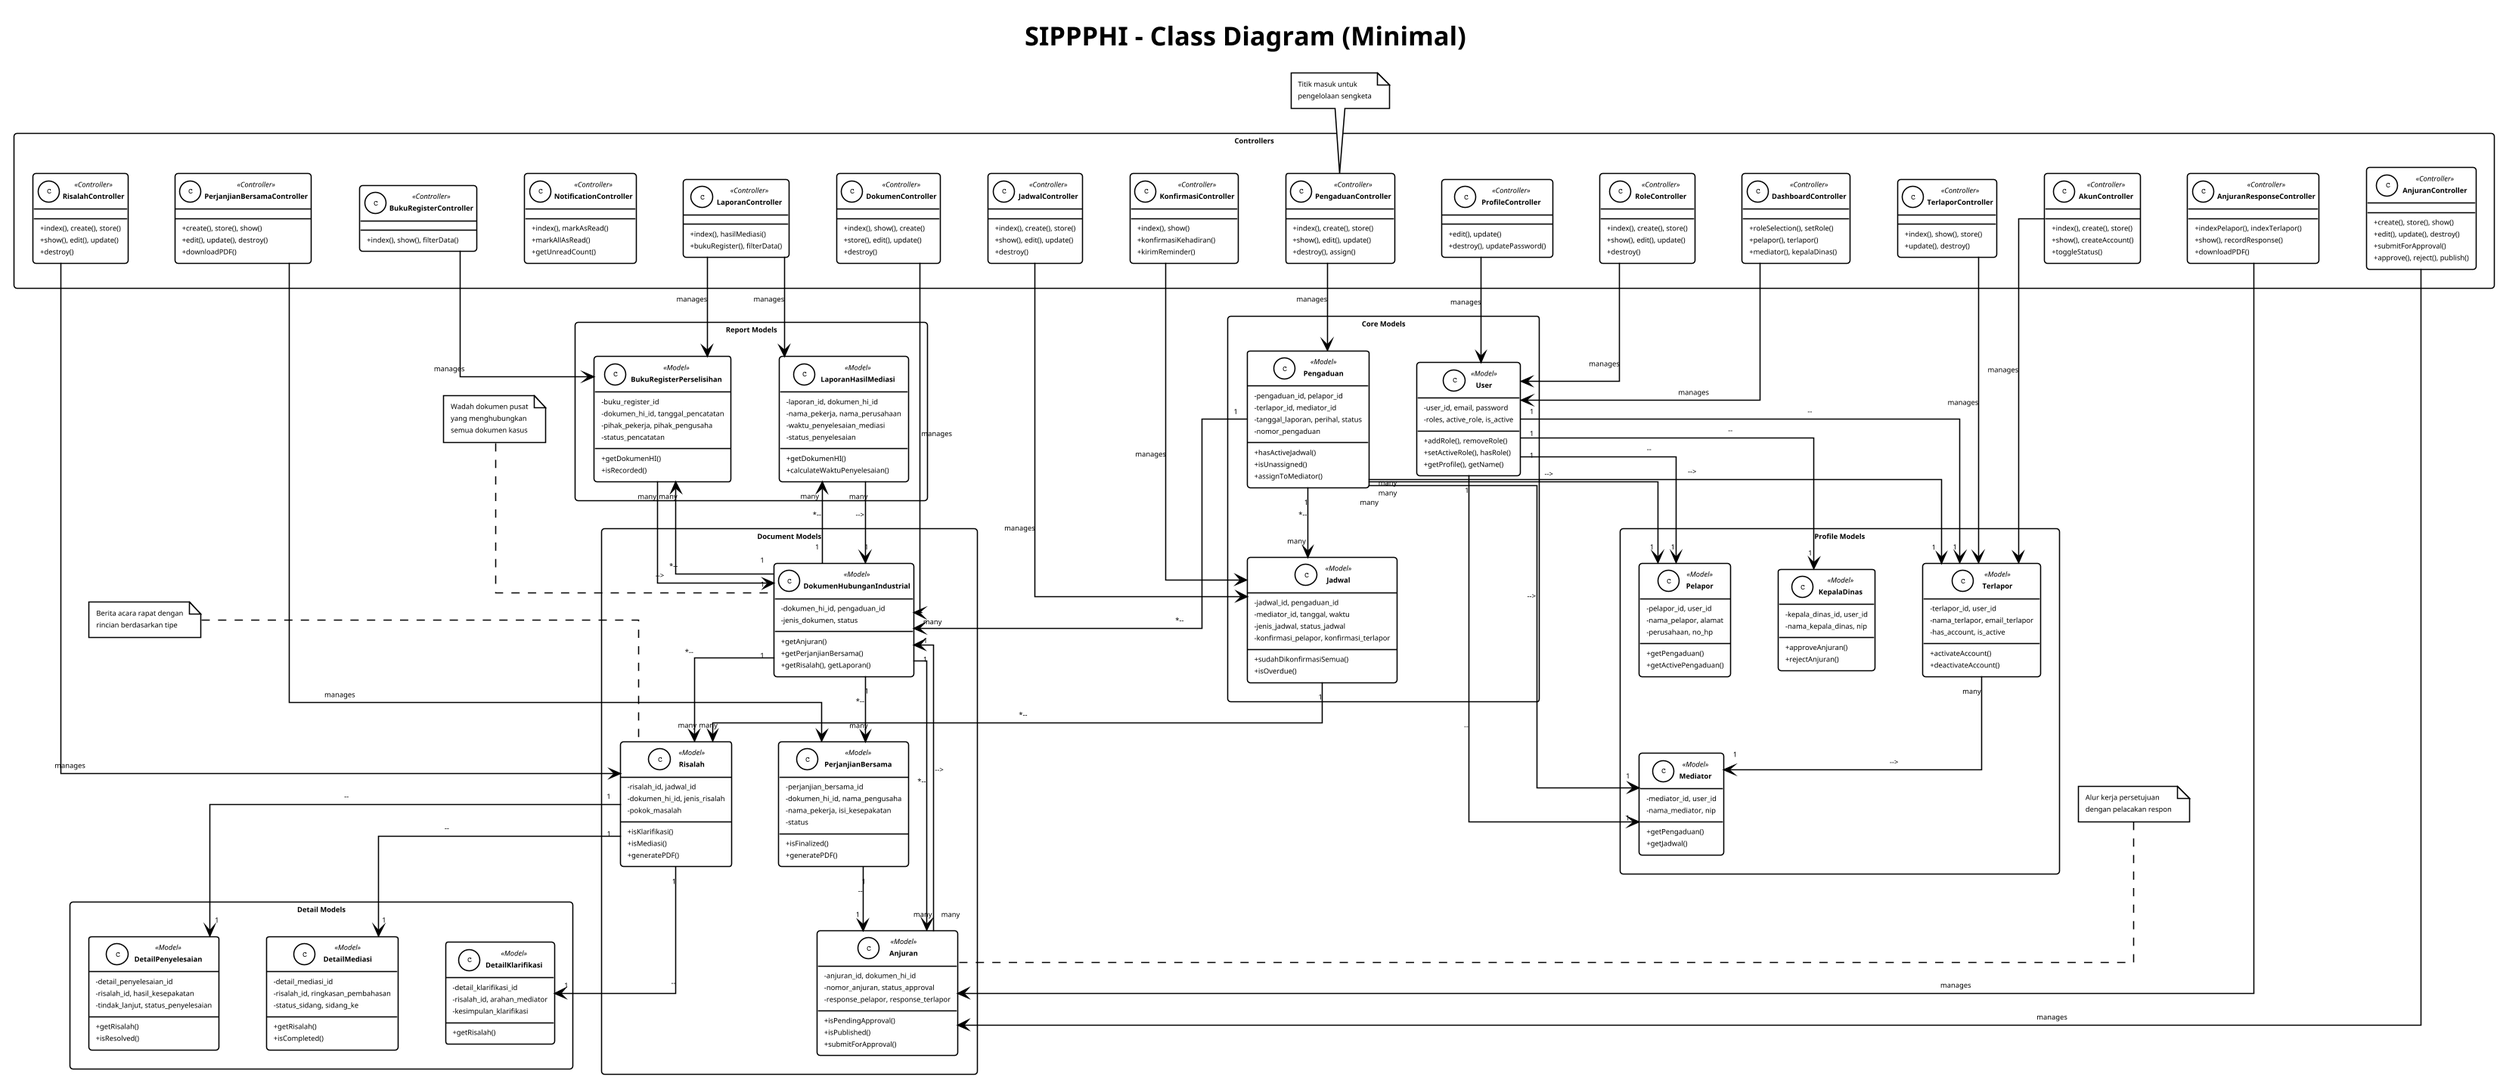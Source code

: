 @startuml SIPPPHI_Complete_Class_Diagram

!theme plain
skinparam classAttributeIconSize 0
skinparam classFontStyle bold

' === KONFIGURASI UKURAN MINIMAL ===
skinparam dpi 150
skinparam minClassWidth 60
skinparam maxMessageSize 300
skinparam wrapWidth 600
skinparam pageMargin 200
skinparam classFontSize 8
skinparam classAttributeFontSize 6
skinparam noteFontSize 6
skinparam defaultFontSize 6

' === LAYOUT KOMPAK ===
skinparam packageStyle rectangle
skinparam linetype ortho
skinparam nodesep 40
skinparam ranksep 50
skinparam classPadding 5
skinparam classMargin 3

title SIPPPHI - Class Diagram (Minimal)

' === CONTROLLERS ===
package "Controllers" {
    class PengaduanController <<Controller>> {
        +index(), create(), store()
        +show(), edit(), update()
        +destroy(), assign()
    }
    
    class JadwalController <<Controller>> {
        +index(), create(), store()
        +show(), edit(), update()
        +destroy()
    }
    
    class KonfirmasiController <<Controller>> {
        +index(), show()
        +konfirmasiKehadiran()
        +kirimReminder()
    }
    
    class AnjuranController <<Controller>> {
        +create(), store(), show()
        +edit(), update(), destroy()
        +submitForApproval()
        +approve(), reject(), publish()
    }
    
    class AnjuranResponseController <<Controller>> {
        +indexPelapor(), indexTerlapor()
        +show(), recordResponse()
        +downloadPDF()
    }
    
    class PerjanjianBersamaController <<Controller>> {
        +create(), store(), show()
        +edit(), update(), destroy()
        +downloadPDF()
    }
    
    class RisalahController <<Controller>> {
        +index(), create(), store()
        +show(), edit(), update()
        +destroy()
    }
    
    class LaporanController <<Controller>> {
        +index(), hasilMediasi()
        +bukuRegister(), filterData()
    }
    
    class BukuRegisterController <<Controller>> {
        +index(), show(), filterData()
    }
    
    class DokumenController <<Controller>> {
        +index(), show(), create()
        +store(), edit(), update()
        +destroy()
    }
    
    class AkunController <<Controller>> {
        +index(), create(), store()
        +show(), createAccount()
        +toggleStatus()
    }
    
    class DashboardController <<Controller>> {
        +roleSelection(), setRole()
        +pelapor(), terlapor()
        +mediator(), kepalaDinas()
    }
    
    class NotificationController <<Controller>> {
        +index(), markAsRead()
        +markAllAsRead()
        +getUnreadCount()
    }
    
    class RoleController <<Controller>> {
        +index(), create(), store()
        +show(), edit(), update()
        +destroy()
    }
    
    class ProfileController <<Controller>> {
        +edit(), update()
        +destroy(), updatePassword()
    }
    
    class TerlaporController <<Controller>> {
        +index(), show(), store()
        +update(), destroy()
    }
}

' === CORE MODELS ===
package "Core Models" {
    class User <<Model>> {
        -user_id, email, password
        -roles, active_role, is_active
        +addRole(), removeRole()
        +setActiveRole(), hasRole()
        +getProfile(), getName()
    }
    
    class Pengaduan <<Model>> {
        -pengaduan_id, pelapor_id
        -terlapor_id, mediator_id
        -tanggal_laporan, perihal, status
        -nomor_pengaduan
        +hasActiveJadwal()
        +isUnassigned()
        +assignToMediator()
    }
    
    class Jadwal <<Model>> {
        -jadwal_id, pengaduan_id
        -mediator_id, tanggal, waktu
        -jenis_jadwal, status_jadwal
        -konfirmasi_pelapor, konfirmasi_terlapor
        +sudahDikonfirmasiSemua()
        +isOverdue()
    }
}

' === PROFILE MODELS ===
package "Profile Models" {
    class Pelapor <<Model>> {
        -pelapor_id, user_id
        -nama_pelapor, alamat
        -perusahaan, no_hp
        +getPengaduan()
        +getActivePengaduan()
    }
    
    class Terlapor <<Model>> {
        -terlapor_id, user_id
        -nama_terlapor, email_terlapor
        -has_account, is_active
        +activateAccount()
        +deactivateAccount()
    }
    
    class Mediator <<Model>> {
        -mediator_id, user_id
        -nama_mediator, nip
        +getPengaduan()
        +getJadwal()
    }
    
    class KepalaDinas <<Model>> {
        -kepala_dinas_id, user_id
        -nama_kepala_dinas, nip
        +approveAnjuran()
        +rejectAnjuran()
    }
}

' === DOCUMENT MODELS ===
package "Document Models" {
    class DokumenHubunganIndustrial <<Model>> {
        -dokumen_hi_id, pengaduan_id
        -jenis_dokumen, status
        +getAnjuran()
        +getPerjanjianBersama()
        +getRisalah(), getLaporan()
    }
    
    class Anjuran <<Model>> {
        -anjuran_id, dokumen_hi_id
        -nomor_anjuran, status_approval
        -response_pelapor, response_terlapor
        +isPendingApproval()
        +isPublished()
        +submitForApproval()
    }
    
    class PerjanjianBersama <<Model>> {
        -perjanjian_bersama_id
        -dokumen_hi_id, nama_pengusaha
        -nama_pekerja, isi_kesepakatan
        -status
        +isFinalized()
        +generatePDF()
    }
    
    class Risalah <<Model>> {
        -risalah_id, jadwal_id
        -dokumen_hi_id, jenis_risalah
        -pokok_masalah
        +isKlarifikasi()
        +isMediasi()
        +generatePDF()
    }
}

' === DETAIL MODELS ===
package "Detail Models" {
    class DetailKlarifikasi <<Model>> {
        -detail_klarifikasi_id
        -risalah_id, arahan_mediator
        -kesimpulan_klarifikasi
        +getRisalah()
    }
    
    class DetailMediasi <<Model>> {
        -detail_mediasi_id
        -risalah_id, ringkasan_pembahasan
        -status_sidang, sidang_ke
        +getRisalah()
        +isCompleted()
    }
    
    class DetailPenyelesaian <<Model>> {
        -detail_penyelesaian_id
        -risalah_id, hasil_kesepakatan
        -tindak_lanjut, status_penyelesaian
        +getRisalah()
        +isResolved()
    }
}

' === REPORT MODELS ===
package "Report Models" {
    class BukuRegisterPerselisihan <<Model>> {
        -buku_register_id
        -dokumen_hi_id, tanggal_pencatatan
        -pihak_pekerja, pihak_pengusaha
        -status_pencatatan
        +getDokumenHI()
        +isRecorded()
    }
    
    class LaporanHasilMediasi <<Model>> {
        -laporan_id, dokumen_hi_id
        -nama_pekerja, nama_perusahaan
        -waktu_penyelesaian_mediasi
        -status_penyelesaian
        +getDokumenHI()
        +calculateWaktuPenyelesaian()
    }
}

' === RELATIONSHIPS ===
' Controller to Model Dependencies
PengaduanController --> Pengaduan : manages
JadwalController --> Jadwal : manages
KonfirmasiController --> Jadwal : manages
AnjuranController --> Anjuran : manages
AnjuranResponseController --> Anjuran : manages
PerjanjianBersamaController --> PerjanjianBersama : manages
RisalahController --> Risalah : manages
LaporanController --> BukuRegisterPerselisihan : manages
LaporanController --> LaporanHasilMediasi : manages
BukuRegisterController --> BukuRegisterPerselisihan : manages
DokumenController --> DokumenHubunganIndustrial : manages
AkunController --> Terlapor : manages
DashboardController --> User : manages
ProfileController --> User : manages
RoleController --> User : manages
TerlaporController --> Terlapor : manages

' Core Model Relationships
Pengaduan --> Jadwal : "1" *-- "many"
Jadwal --> Risalah : "1" *-- "many"
Pengaduan --> Pelapor : "many" --> "1"
Pengaduan --> Terlapor : "many" --> "1"
Pengaduan --> Mediator : "many" --> "1"
Pengaduan --> DokumenHubunganIndustrial : "1" *-- "many"

' Document Relationships
DokumenHubunganIndustrial --> Anjuran : "1" *-- "many"
DokumenHubunganIndustrial --> PerjanjianBersama : "1" *-- "many"
DokumenHubunganIndustrial --> Risalah : "1" *-- "many"
DokumenHubunganIndustrial --> BukuRegisterPerselisihan : "1" *-- "many"
DokumenHubunganIndustrial --> LaporanHasilMediasi : "1" *-- "many"

' Risalah Detail Relationships
Risalah --> DetailKlarifikasi : "1" -- "1"
Risalah --> DetailMediasi : "1" -- "1"
Risalah --> DetailPenyelesaian : "1" -- "1"

' Additional Relationships
Terlapor --> Mediator : "many" --> "1"
Anjuran --> DokumenHubunganIndustrial : "many" --> "1"
PerjanjianBersama --> Anjuran : "1" -- "1"
BukuRegisterPerselisihan --> DokumenHubunganIndustrial : "many" --> "1"
LaporanHasilMediasi --> DokumenHubunganIndustrial : "many" --> "1"

' User Profile Relationships
User --> Pelapor : "1" -- "1"
User --> Terlapor : "1" -- "1"
User --> Mediator : "1" -- "1"
User --> KepalaDinas : "1" -- "1"

' Notes
note top of PengaduanController : Titik masuk untuk\npengelolaan sengketa
note top of DokumenHubunganIndustrial : Wadah dokumen pusat\nyang menghubungkan\nsemua dokumen kasus
note top of Anjuran : Alur kerja persetujuan\ndengan pelacakan respon
note top of Risalah : Berita acara rapat dengan\nrincian berdasarkan tipe

@enduml 